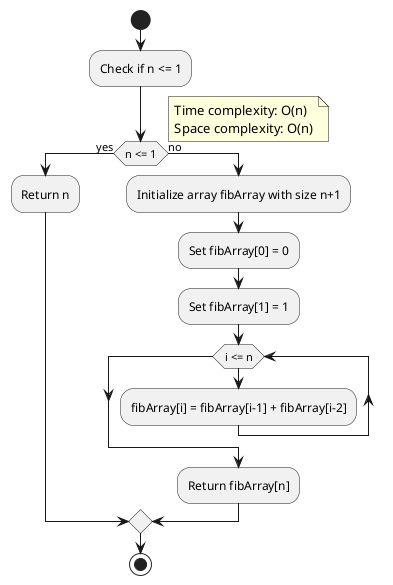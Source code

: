 @startuml
start
:Check if n <= 1;
if (n <= 1) then (yes)
    :Return n;
else (no)
    :Initialize array fibArray with size n+1;
    :Set fibArray[0] = 0;
    :Set fibArray[1] = 1;
    while (i <= n)
        :fibArray[i] = fibArray[i-1] + fibArray[i-2];
    endwhile
    :Return fibArray[n];
endif
note right
    Time complexity: O(n)
    Space complexity: O(n)
end note
stop
@enduml
